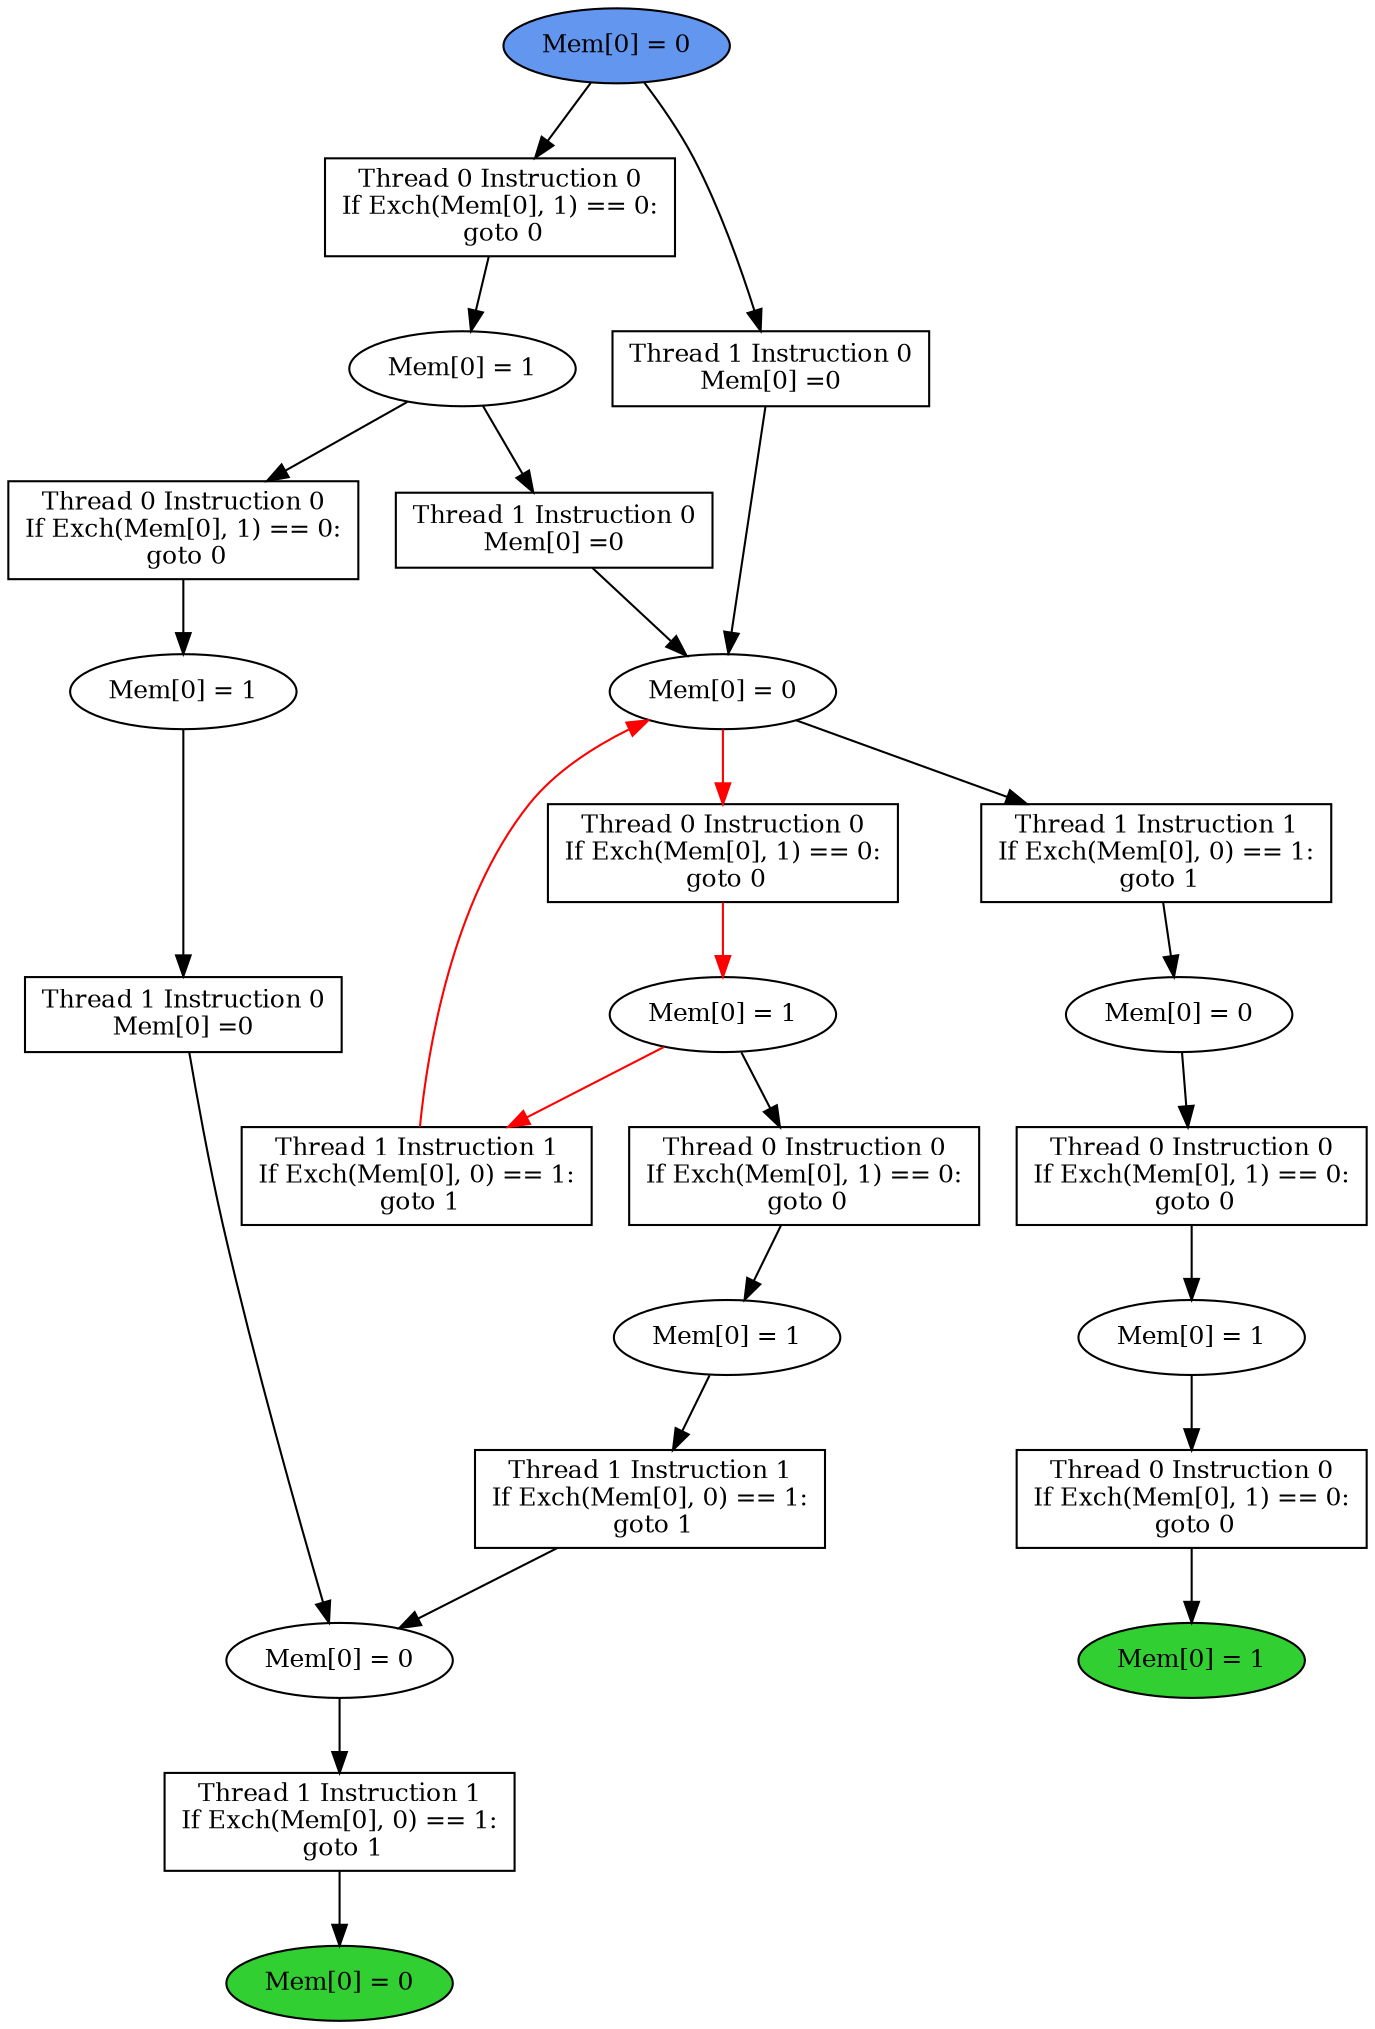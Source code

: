 digraph "graph" {
graph [fontsize=12]
node [fontsize=12]
edge [fontsize=12]
rankdir=TB;
"N18" -> "N17" [uuid = "<A0, END1>", color = "#000000", fontcolor = "#ffffff", style = "solid", label = "", dir = "forward", weight = "1"]
"N13" -> "N12" [uuid = "<A1, S7>", color = "#000000", fontcolor = "#ffffff", style = "solid", label = "", dir = "forward", weight = "1"]
"N14" -> "N10" [uuid = "<A2, S1>", color = "#000000", fontcolor = "#ffffff", style = "solid", label = "", dir = "forward", weight = "1"]
"N22" -> "N21" [uuid = "<A3, S0>", color = "#000000", fontcolor = "#ffffff", style = "solid", label = "", dir = "forward", weight = "1"]
"N29" -> "N26" [uuid = "<A4, S2>", color = "#ff0000", fontcolor = "#ffffff", style = "solid", label = "", dir = "back", weight = "1"]
"N20" -> "N19" [uuid = "<A5, S6>", color = "#000000", fontcolor = "#ffffff", style = "solid", label = "", dir = "forward", weight = "1"]
"N28" -> "N27" [uuid = "<A6, S5>", color = "#ff0000", fontcolor = "#ffffff", style = "solid", label = "", dir = "forward", weight = "1"]
"N32" -> "N31" [uuid = "<A7, S4>", color = "#000000", fontcolor = "#ffffff", style = "solid", label = "", dir = "forward", weight = "1"]
"N16" -> "N15" [uuid = "<A8, S3>", color = "#000000", fontcolor = "#ffffff", style = "solid", label = "", dir = "forward", weight = "1"]
"N30" -> "N29" [uuid = "<A9, S2>", color = "#000000", fontcolor = "#ffffff", style = "solid", label = "", dir = "forward", weight = "1"]
"N33" -> "N29" [uuid = "<A10, S2>", color = "#000000", fontcolor = "#ffffff", style = "solid", label = "", dir = "forward", weight = "1"]
"N11" -> "N10" [uuid = "<A11, S1>", color = "#000000", fontcolor = "#ffffff", style = "solid", label = "", dir = "forward", weight = "1"]
"N9" -> "N8" [uuid = "<A12, END0>", color = "#000000", fontcolor = "#ffffff", style = "solid", label = "", dir = "forward", weight = "1"]
"N19" -> "N18" [uuid = "<A0, S6>", color = "#000000", fontcolor = "#ffffff", style = "solid", label = "", dir = "forward", weight = "1"]
"N31" -> "N13" [uuid = "<A1, S4>", color = "#000000", fontcolor = "#ffffff", style = "solid", label = "", dir = "forward", weight = "1"]
"N15" -> "N14" [uuid = "<A2, S3>", color = "#000000", fontcolor = "#ffffff", style = "solid", label = "", dir = "forward", weight = "1"]
"N29" -> "N22" [uuid = "<A3, S2>", color = "#000000", fontcolor = "#ffffff", style = "solid", label = "", dir = "forward", weight = "1"]
"N27" -> "N26" [uuid = "<A4, S5>", color = "#ff0000", fontcolor = "#ffffff", style = "solid", label = "", dir = "forward", weight = "1"]
"N21" -> "N20" [uuid = "<A5, S0>", color = "#000000", fontcolor = "#ffffff", style = "solid", label = "", dir = "forward", weight = "1"]
"N29" -> "N28" [uuid = "<A6, S2>", color = "#ff0000", fontcolor = "#ffffff", style = "solid", label = "", dir = "forward", weight = "1"]
"N34" -> "N32" [uuid = "<A7, START$0>", color = "#000000", fontcolor = "#ffffff", style = "solid", label = "", dir = "forward", weight = "1"]
"N27" -> "N16" [uuid = "<A8, S5>", color = "#000000", fontcolor = "#ffffff", style = "solid", label = "", dir = "forward", weight = "1"]
"N31" -> "N30" [uuid = "<A9, S4>", color = "#000000", fontcolor = "#ffffff", style = "solid", label = "", dir = "forward", weight = "1"]
"N34" -> "N33" [uuid = "<A10, START$0>", color = "#000000", fontcolor = "#ffffff", style = "solid", label = "", dir = "forward", weight = "1"]
"N12" -> "N11" [uuid = "<A11, S7>", color = "#000000", fontcolor = "#ffffff", style = "solid", label = "", dir = "forward", weight = "1"]
"N10" -> "N9" [uuid = "<A12, S1>", color = "#000000", fontcolor = "#ffffff", style = "solid", label = "", dir = "forward", weight = "1"]
"N8" [uuid="END0", label="Mem[0] = 0", fillcolor = "#31cf31", fontcolor = "#000000", shape = "ellipse", style = "filled, solid"]
"N9" [uuid="A12", label="Thread 1 Instruction 1
If Exch(Mem[0], 0) == 1:
 goto 1", fillcolor = "#ffffff", fontcolor = "#000000", shape = "box", style = "filled, solid"]
"N10" [uuid="S1", label="Mem[0] = 0", fillcolor = "#ffffff", fontcolor = "#000000", shape = "ellipse", style = "filled, solid"]
"N11" [uuid="A11", label="Thread 1 Instruction 0
Mem[0] =0", fillcolor = "#ffffff", fontcolor = "#000000", shape = "box", style = "filled, solid"]
"N12" [uuid="S7", label="Mem[0] = 1", fillcolor = "#ffffff", fontcolor = "#000000", shape = "ellipse", style = "filled, solid"]
"N13" [uuid="A1", label="Thread 0 Instruction 0
If Exch(Mem[0], 1) == 0:
 goto 0", fillcolor = "#ffffff", fontcolor = "#000000", shape = "box", style = "filled, solid"]
"N14" [uuid="A2", label="Thread 1 Instruction 1
If Exch(Mem[0], 0) == 1:
 goto 1", fillcolor = "#ffffff", fontcolor = "#000000", shape = "box", style = "filled, solid"]
"N15" [uuid="S3", label="Mem[0] = 1", fillcolor = "#ffffff", fontcolor = "#000000", shape = "ellipse", style = "filled, solid"]
"N16" [uuid="A8", label="Thread 0 Instruction 0
If Exch(Mem[0], 1) == 0:
 goto 0", fillcolor = "#ffffff", fontcolor = "#000000", shape = "box", style = "filled, solid"]
"N17" [uuid="END1", label="Mem[0] = 1", fillcolor = "#31cf31", fontcolor = "#000000", shape = "ellipse", style = "filled, solid"]
"N18" [uuid="A0", label="Thread 0 Instruction 0
If Exch(Mem[0], 1) == 0:
 goto 0", fillcolor = "#ffffff", fontcolor = "#000000", shape = "box", style = "filled, solid"]
"N19" [uuid="S6", label="Mem[0] = 1", fillcolor = "#ffffff", fontcolor = "#000000", shape = "ellipse", style = "filled, solid"]
"N20" [uuid="A5", label="Thread 0 Instruction 0
If Exch(Mem[0], 1) == 0:
 goto 0", fillcolor = "#ffffff", fontcolor = "#000000", shape = "box", style = "filled, solid"]
"N21" [uuid="S0", label="Mem[0] = 0", fillcolor = "#ffffff", fontcolor = "#000000", shape = "ellipse", style = "filled, solid"]
"N22" [uuid="A3", label="Thread 1 Instruction 1
If Exch(Mem[0], 0) == 1:
 goto 1", fillcolor = "#ffffff", fontcolor = "#000000", shape = "box", style = "filled, solid"]
"N26" [uuid="A4", label="Thread 1 Instruction 1
If Exch(Mem[0], 0) == 1:
 goto 1", fillcolor = "#ffffff", fontcolor = "#000000", shape = "box", style = "filled, solid"]
"N27" [uuid="S5", label="Mem[0] = 1", fillcolor = "#ffffff", fontcolor = "#000000", shape = "ellipse", style = "filled, solid"]
"N28" [uuid="A6", label="Thread 0 Instruction 0
If Exch(Mem[0], 1) == 0:
 goto 0", fillcolor = "#ffffff", fontcolor = "#000000", shape = "box", style = "filled, solid"]
"N29" [uuid="S2", label="Mem[0] = 0", fillcolor = "#ffffff", fontcolor = "#000000", shape = "ellipse", style = "filled, solid"]
"N30" [uuid="A9", label="Thread 1 Instruction 0
Mem[0] =0", fillcolor = "#ffffff", fontcolor = "#000000", shape = "box", style = "filled, solid"]
"N31" [uuid="S4", label="Mem[0] = 1", fillcolor = "#ffffff", fontcolor = "#000000", shape = "ellipse", style = "filled, solid"]
"N32" [uuid="A7", label="Thread 0 Instruction 0
If Exch(Mem[0], 1) == 0:
 goto 0", fillcolor = "#ffffff", fontcolor = "#000000", shape = "box", style = "filled, solid"]
"N33" [uuid="A10", label="Thread 1 Instruction 0
Mem[0] =0", fillcolor = "#ffffff", fontcolor = "#000000", shape = "box", style = "filled, solid"]
"N34" [uuid="START$0", label="Mem[0] = 0", fillcolor = "#6396ef", fontcolor = "#000000", shape = "ellipse", style = "filled, solid"]
}